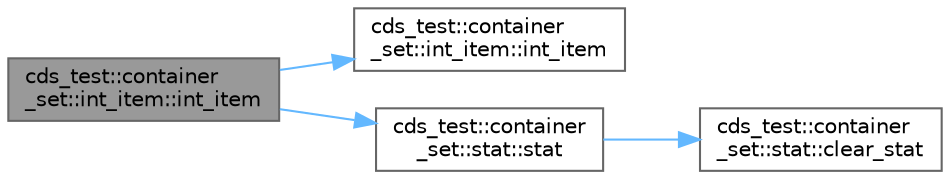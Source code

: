 digraph "cds_test::container_set::int_item::int_item"
{
 // LATEX_PDF_SIZE
  bgcolor="transparent";
  edge [fontname=Helvetica,fontsize=10,labelfontname=Helvetica,labelfontsize=10];
  node [fontname=Helvetica,fontsize=10,shape=box,height=0.2,width=0.4];
  rankdir="LR";
  Node1 [id="Node000001",label="cds_test::container\l_set::int_item::int_item",height=0.2,width=0.4,color="gray40", fillcolor="grey60", style="filled", fontcolor="black",tooltip=" "];
  Node1 -> Node2 [id="edge4_Node000001_Node000002",color="steelblue1",style="solid",tooltip=" "];
  Node2 [id="Node000002",label="cds_test::container\l_set::int_item::int_item",height=0.2,width=0.4,color="grey40", fillcolor="white", style="filled",URL="$structcds__test_1_1container__set_1_1int__item.html#a07c16690b8c7cb3ad7e4a119b46e430c",tooltip=" "];
  Node1 -> Node3 [id="edge5_Node000001_Node000003",color="steelblue1",style="solid",tooltip=" "];
  Node3 [id="Node000003",label="cds_test::container\l_set::stat::stat",height=0.2,width=0.4,color="grey40", fillcolor="white", style="filled",URL="$structcds__test_1_1container__set_1_1stat.html#ab23f8edd77a887f4b33015133cc22884",tooltip=" "];
  Node3 -> Node4 [id="edge6_Node000003_Node000004",color="steelblue1",style="solid",tooltip=" "];
  Node4 [id="Node000004",label="cds_test::container\l_set::stat::clear_stat",height=0.2,width=0.4,color="grey40", fillcolor="white", style="filled",URL="$structcds__test_1_1container__set_1_1stat.html#af662c35a08c754f1aa84538e305c2e0d",tooltip=" "];
}
